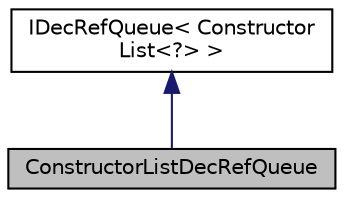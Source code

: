 digraph "ConstructorListDecRefQueue"
{
  edge [fontname="Helvetica",fontsize="10",labelfontname="Helvetica",labelfontsize="10"];
  node [fontname="Helvetica",fontsize="10",shape=record];
  Node0 [label="ConstructorListDecRefQueue",height=0.2,width=0.4,color="black", fillcolor="grey75", style="filled", fontcolor="black"];
  Node1 -> Node0 [dir="back",color="midnightblue",fontsize="10",style="solid",fontname="Helvetica"];
  Node1 [label="IDecRefQueue\< Constructor\lList\<?\> \>",height=0.2,width=0.4,color="black", fillcolor="white", style="filled",URL="$classcom_1_1microsoft_1_1z3_1_1_i_dec_ref_queue.html"];
}
